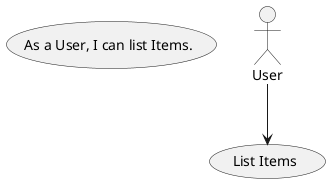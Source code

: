 @startuml
top to bottom direction
usecase UC6 as "
    As a User, I can list Items.
"
actor User
User --> (List Items)
@enduml